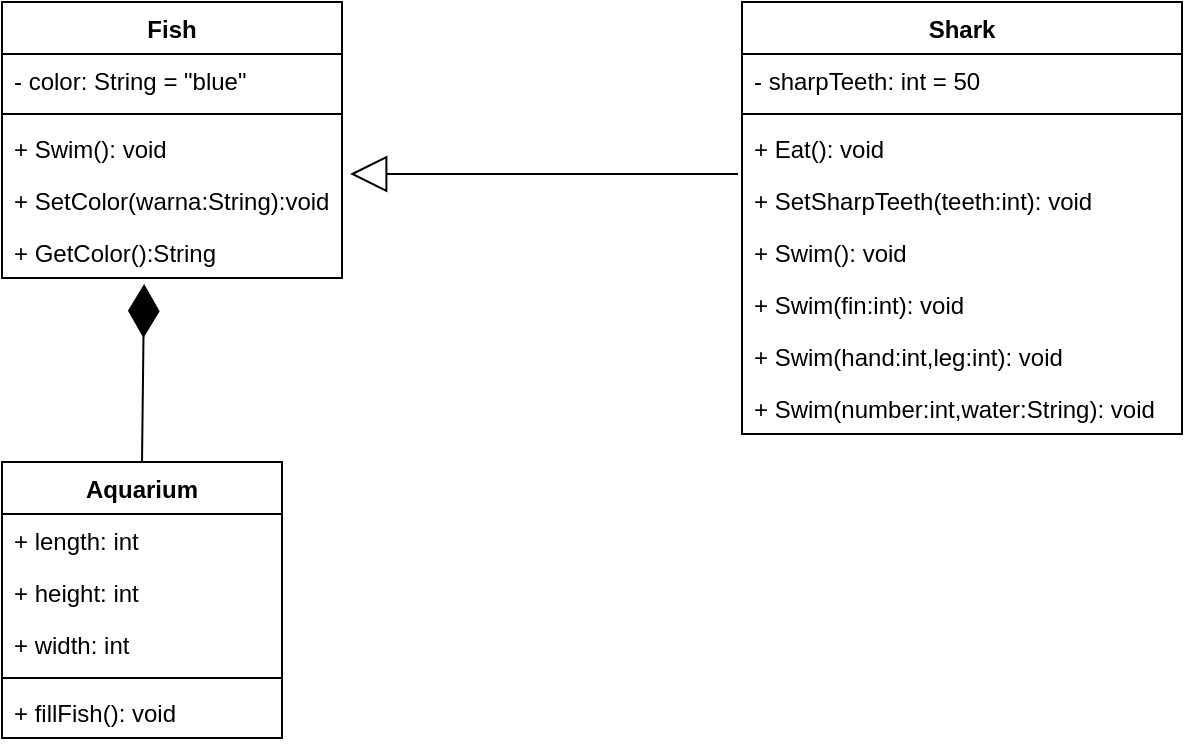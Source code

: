 <mxfile version="13.8.0" type="github">
  <diagram id="C5RBs43oDa-KdzZeNtuy" name="Page-1">
    <mxGraphModel dx="868" dy="482" grid="1" gridSize="10" guides="1" tooltips="1" connect="1" arrows="1" fold="1" page="1" pageScale="1" pageWidth="827" pageHeight="1169" math="0" shadow="0">
      <root>
        <mxCell id="WIyWlLk6GJQsqaUBKTNV-0" />
        <mxCell id="WIyWlLk6GJQsqaUBKTNV-1" parent="WIyWlLk6GJQsqaUBKTNV-0" />
        <mxCell id="DU2kE3NsjcJ4sQmz3hxr-4" value="Fish" style="swimlane;fontStyle=1;align=center;verticalAlign=top;childLayout=stackLayout;horizontal=1;startSize=26;horizontalStack=0;resizeParent=1;resizeParentMax=0;resizeLast=0;collapsible=1;marginBottom=0;" parent="WIyWlLk6GJQsqaUBKTNV-1" vertex="1">
          <mxGeometry x="150" y="120" width="170" height="138" as="geometry" />
        </mxCell>
        <mxCell id="DU2kE3NsjcJ4sQmz3hxr-5" value="- color: String = &quot;blue&quot;" style="text;strokeColor=none;fillColor=none;align=left;verticalAlign=top;spacingLeft=4;spacingRight=4;overflow=hidden;rotatable=0;points=[[0,0.5],[1,0.5]];portConstraint=eastwest;" parent="DU2kE3NsjcJ4sQmz3hxr-4" vertex="1">
          <mxGeometry y="26" width="170" height="26" as="geometry" />
        </mxCell>
        <mxCell id="DU2kE3NsjcJ4sQmz3hxr-6" value="" style="line;strokeWidth=1;fillColor=none;align=left;verticalAlign=middle;spacingTop=-1;spacingLeft=3;spacingRight=3;rotatable=0;labelPosition=right;points=[];portConstraint=eastwest;" parent="DU2kE3NsjcJ4sQmz3hxr-4" vertex="1">
          <mxGeometry y="52" width="170" height="8" as="geometry" />
        </mxCell>
        <mxCell id="DU2kE3NsjcJ4sQmz3hxr-7" value="+ Swim(): void" style="text;strokeColor=none;fillColor=none;align=left;verticalAlign=top;spacingLeft=4;spacingRight=4;overflow=hidden;rotatable=0;points=[[0,0.5],[1,0.5]];portConstraint=eastwest;" parent="DU2kE3NsjcJ4sQmz3hxr-4" vertex="1">
          <mxGeometry y="60" width="170" height="26" as="geometry" />
        </mxCell>
        <mxCell id="DU2kE3NsjcJ4sQmz3hxr-8" value="+ SetColor(warna:String):void" style="text;strokeColor=none;fillColor=none;align=left;verticalAlign=top;spacingLeft=4;spacingRight=4;overflow=hidden;rotatable=0;points=[[0,0.5],[1,0.5]];portConstraint=eastwest;" parent="DU2kE3NsjcJ4sQmz3hxr-4" vertex="1">
          <mxGeometry y="86" width="170" height="26" as="geometry" />
        </mxCell>
        <mxCell id="DU2kE3NsjcJ4sQmz3hxr-9" value="+ GetColor():String" style="text;strokeColor=none;fillColor=none;align=left;verticalAlign=top;spacingLeft=4;spacingRight=4;overflow=hidden;rotatable=0;points=[[0,0.5],[1,0.5]];portConstraint=eastwest;" parent="DU2kE3NsjcJ4sQmz3hxr-4" vertex="1">
          <mxGeometry y="112" width="170" height="26" as="geometry" />
        </mxCell>
        <mxCell id="DU2kE3NsjcJ4sQmz3hxr-10" value="Shark" style="swimlane;fontStyle=1;align=center;verticalAlign=top;childLayout=stackLayout;horizontal=1;startSize=26;horizontalStack=0;resizeParent=1;resizeParentMax=0;resizeLast=0;collapsible=1;marginBottom=0;" parent="WIyWlLk6GJQsqaUBKTNV-1" vertex="1">
          <mxGeometry x="520" y="120" width="220" height="216" as="geometry" />
        </mxCell>
        <mxCell id="DU2kE3NsjcJ4sQmz3hxr-11" value="- sharpTeeth: int = 50" style="text;strokeColor=none;fillColor=none;align=left;verticalAlign=top;spacingLeft=4;spacingRight=4;overflow=hidden;rotatable=0;points=[[0,0.5],[1,0.5]];portConstraint=eastwest;" parent="DU2kE3NsjcJ4sQmz3hxr-10" vertex="1">
          <mxGeometry y="26" width="220" height="26" as="geometry" />
        </mxCell>
        <mxCell id="DU2kE3NsjcJ4sQmz3hxr-12" value="" style="line;strokeWidth=1;fillColor=none;align=left;verticalAlign=middle;spacingTop=-1;spacingLeft=3;spacingRight=3;rotatable=0;labelPosition=right;points=[];portConstraint=eastwest;" parent="DU2kE3NsjcJ4sQmz3hxr-10" vertex="1">
          <mxGeometry y="52" width="220" height="8" as="geometry" />
        </mxCell>
        <mxCell id="DU2kE3NsjcJ4sQmz3hxr-13" value="+ Eat(): void" style="text;strokeColor=none;fillColor=none;align=left;verticalAlign=top;spacingLeft=4;spacingRight=4;overflow=hidden;rotatable=0;points=[[0,0.5],[1,0.5]];portConstraint=eastwest;" parent="DU2kE3NsjcJ4sQmz3hxr-10" vertex="1">
          <mxGeometry y="60" width="220" height="26" as="geometry" />
        </mxCell>
        <mxCell id="DU2kE3NsjcJ4sQmz3hxr-14" value="+ SetSharpTeeth(teeth:int): void" style="text;strokeColor=none;fillColor=none;align=left;verticalAlign=top;spacingLeft=4;spacingRight=4;overflow=hidden;rotatable=0;points=[[0,0.5],[1,0.5]];portConstraint=eastwest;" parent="DU2kE3NsjcJ4sQmz3hxr-10" vertex="1">
          <mxGeometry y="86" width="220" height="26" as="geometry" />
        </mxCell>
        <mxCell id="DU2kE3NsjcJ4sQmz3hxr-15" value="+ Swim(): void" style="text;strokeColor=none;fillColor=none;align=left;verticalAlign=top;spacingLeft=4;spacingRight=4;overflow=hidden;rotatable=0;points=[[0,0.5],[1,0.5]];portConstraint=eastwest;" parent="DU2kE3NsjcJ4sQmz3hxr-10" vertex="1">
          <mxGeometry y="112" width="220" height="26" as="geometry" />
        </mxCell>
        <mxCell id="DU2kE3NsjcJ4sQmz3hxr-18" value="+ Swim(fin:int): void" style="text;strokeColor=none;fillColor=none;align=left;verticalAlign=top;spacingLeft=4;spacingRight=4;overflow=hidden;rotatable=0;points=[[0,0.5],[1,0.5]];portConstraint=eastwest;" parent="DU2kE3NsjcJ4sQmz3hxr-10" vertex="1">
          <mxGeometry y="138" width="220" height="26" as="geometry" />
        </mxCell>
        <mxCell id="DU2kE3NsjcJ4sQmz3hxr-17" value="+ Swim(hand:int,leg:int): void" style="text;strokeColor=none;fillColor=none;align=left;verticalAlign=top;spacingLeft=4;spacingRight=4;overflow=hidden;rotatable=0;points=[[0,0.5],[1,0.5]];portConstraint=eastwest;" parent="DU2kE3NsjcJ4sQmz3hxr-10" vertex="1">
          <mxGeometry y="164" width="220" height="26" as="geometry" />
        </mxCell>
        <mxCell id="DU2kE3NsjcJ4sQmz3hxr-19" value="+ Swim(number:int,water:String): void" style="text;strokeColor=none;fillColor=none;align=left;verticalAlign=top;spacingLeft=4;spacingRight=4;overflow=hidden;rotatable=0;points=[[0,0.5],[1,0.5]];portConstraint=eastwest;" parent="DU2kE3NsjcJ4sQmz3hxr-10" vertex="1">
          <mxGeometry y="190" width="220" height="26" as="geometry" />
        </mxCell>
        <mxCell id="DU2kE3NsjcJ4sQmz3hxr-25" value="Aquarium" style="swimlane;fontStyle=1;childLayout=stackLayout;horizontal=1;startSize=26;fillColor=none;horizontalStack=0;resizeParent=1;resizeParentMax=0;resizeLast=0;collapsible=1;marginBottom=0;" parent="WIyWlLk6GJQsqaUBKTNV-1" vertex="1">
          <mxGeometry x="150" y="350" width="140" height="138" as="geometry" />
        </mxCell>
        <mxCell id="DU2kE3NsjcJ4sQmz3hxr-26" value="+ length: int" style="text;strokeColor=none;fillColor=none;align=left;verticalAlign=top;spacingLeft=4;spacingRight=4;overflow=hidden;rotatable=0;points=[[0,0.5],[1,0.5]];portConstraint=eastwest;" parent="DU2kE3NsjcJ4sQmz3hxr-25" vertex="1">
          <mxGeometry y="26" width="140" height="26" as="geometry" />
        </mxCell>
        <mxCell id="DU2kE3NsjcJ4sQmz3hxr-27" value="+ height: int" style="text;strokeColor=none;fillColor=none;align=left;verticalAlign=top;spacingLeft=4;spacingRight=4;overflow=hidden;rotatable=0;points=[[0,0.5],[1,0.5]];portConstraint=eastwest;" parent="DU2kE3NsjcJ4sQmz3hxr-25" vertex="1">
          <mxGeometry y="52" width="140" height="26" as="geometry" />
        </mxCell>
        <mxCell id="DU2kE3NsjcJ4sQmz3hxr-28" value="+ width: int" style="text;strokeColor=none;fillColor=none;align=left;verticalAlign=top;spacingLeft=4;spacingRight=4;overflow=hidden;rotatable=0;points=[[0,0.5],[1,0.5]];portConstraint=eastwest;" parent="DU2kE3NsjcJ4sQmz3hxr-25" vertex="1">
          <mxGeometry y="78" width="140" height="26" as="geometry" />
        </mxCell>
        <mxCell id="LwGq8CDtXl_33rMe9bNF-0" value="" style="line;strokeWidth=1;fillColor=none;align=left;verticalAlign=middle;spacingTop=-1;spacingLeft=3;spacingRight=3;rotatable=0;labelPosition=right;points=[];portConstraint=eastwest;" vertex="1" parent="DU2kE3NsjcJ4sQmz3hxr-25">
          <mxGeometry y="104" width="140" height="8" as="geometry" />
        </mxCell>
        <mxCell id="DU2kE3NsjcJ4sQmz3hxr-29" value="+ fillFish(): void" style="text;strokeColor=none;fillColor=none;align=left;verticalAlign=top;spacingLeft=4;spacingRight=4;overflow=hidden;rotatable=0;points=[[0,0.5],[1,0.5]];portConstraint=eastwest;" parent="DU2kE3NsjcJ4sQmz3hxr-25" vertex="1">
          <mxGeometry y="112" width="140" height="26" as="geometry" />
        </mxCell>
        <mxCell id="DU2kE3NsjcJ4sQmz3hxr-31" value="" style="endArrow=block;endSize=16;endFill=0;html=1;entryX=1.024;entryY=0;entryDx=0;entryDy=0;entryPerimeter=0;" parent="WIyWlLk6GJQsqaUBKTNV-1" target="DU2kE3NsjcJ4sQmz3hxr-8" edge="1">
          <mxGeometry width="160" relative="1" as="geometry">
            <mxPoint x="518" y="206" as="sourcePoint" />
            <mxPoint x="490" y="250" as="targetPoint" />
          </mxGeometry>
        </mxCell>
        <mxCell id="DU2kE3NsjcJ4sQmz3hxr-32" value="" style="endArrow=diamondThin;endFill=1;endSize=24;html=1;entryX=0.418;entryY=1.115;entryDx=0;entryDy=0;entryPerimeter=0;exitX=0.5;exitY=0;exitDx=0;exitDy=0;" parent="WIyWlLk6GJQsqaUBKTNV-1" source="DU2kE3NsjcJ4sQmz3hxr-25" edge="1" target="DU2kE3NsjcJ4sQmz3hxr-9">
          <mxGeometry width="160" relative="1" as="geometry">
            <mxPoint x="190" y="310" as="sourcePoint" />
            <mxPoint x="230" y="348" as="targetPoint" />
          </mxGeometry>
        </mxCell>
      </root>
    </mxGraphModel>
  </diagram>
</mxfile>
